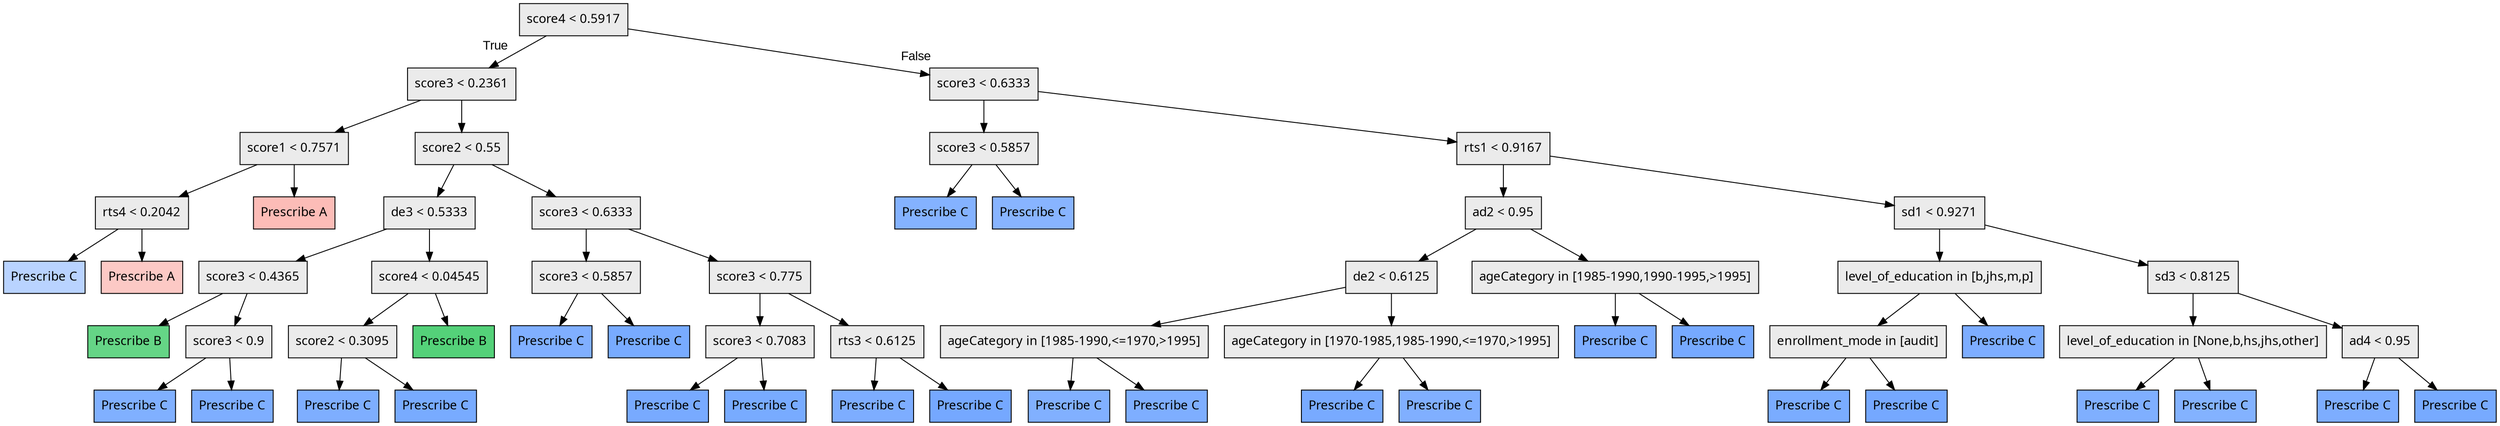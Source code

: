 digraph "G" {
1 [fillcolor="#EBEBEB", fontname="bold arial", label="score4 &lt; 0.5917", shape=box, style="filled"];
2 [fillcolor="#EBEBEB", fontname="bold arial", label="score3 &lt; 0.2361", shape=box, style="filled"];
3 [fillcolor="#EBEBEB", fontname="bold arial", label="score1 &lt; 0.7571", shape=box, style="filled"];
4 [fillcolor="#EBEBEB", fontname="bold arial", label="rts4 &lt; 0.2042", shape=box, style="filled"];
5 [color=black, fillcolor="#619CFF70", fontname="bold arial", label="Prescribe C", shape=box, style="filled"];
6 [color=black, fillcolor="#F8766D64", fontname="bold arial", label="Prescribe A", shape=box, style="filled"];
7 [color=black, fillcolor="#F8766D7d", fontname="bold arial", label="Prescribe A", shape=box, style="filled"];
8 [fillcolor="#EBEBEB", fontname="bold arial", label="score2 &lt; 0.55", shape=box, style="filled"];
9 [fillcolor="#EBEBEB", fontname="bold arial", label="de3 &lt; 0.5333", shape=box, style="filled"];
10 [fillcolor="#EBEBEB", fontname="bold arial", label="score3 &lt; 0.4365", shape=box, style="filled"];
11 [color=black, fillcolor="#00BA389a", fontname="bold arial", label="Prescribe B", shape=box, style="filled"];
12 [fillcolor="#EBEBEB", fontname="bold arial", label="score3 &lt; 0.9", shape=box, style="filled"];
13 [color=black, fillcolor="#619CFFcc", fontname="bold arial", label="Prescribe C", shape=box, style="filled"];
14 [color=black, fillcolor="#619CFFd0", fontname="bold arial", label="Prescribe C", shape=box, style="filled"];
15 [fillcolor="#EBEBEB", fontname="bold arial", label="score4 &lt; 0.04545", shape=box, style="filled"];
16 [fillcolor="#EBEBEB", fontname="bold arial", label="score2 &lt; 0.3095", shape=box, style="filled"];
17 [color=black, fillcolor="#619CFFd0", fontname="bold arial", label="Prescribe C", shape=box, style="filled"];
18 [color=black, fillcolor="#619CFFd9", fontname="bold arial", label="Prescribe C", shape=box, style="filled"];
19 [color=black, fillcolor="#00BA38ab", fontname="bold arial", label="Prescribe B", shape=box, style="filled"];
20 [fillcolor="#EBEBEB", fontname="bold arial", label="score3 &lt; 0.6333", shape=box, style="filled"];
21 [fillcolor="#EBEBEB", fontname="bold arial", label="score3 &lt; 0.5857", shape=box, style="filled"];
22 [color=black, fillcolor="#619CFFcd", fontname="bold arial", label="Prescribe C", shape=box, style="filled"];
23 [color=black, fillcolor="#619CFFd9", fontname="bold arial", label="Prescribe C", shape=box, style="filled"];
24 [fillcolor="#EBEBEB", fontname="bold arial", label="score3 &lt; 0.775", shape=box, style="filled"];
25 [fillcolor="#EBEBEB", fontname="bold arial", label="score3 &lt; 0.7083", shape=box, style="filled"];
26 [color=black, fillcolor="#619CFFda", fontname="bold arial", label="Prescribe C", shape=box, style="filled"];
27 [color=black, fillcolor="#619CFFd9", fontname="bold arial", label="Prescribe C", shape=box, style="filled"];
28 [fillcolor="#EBEBEB", fontname="bold arial", label="rts3 &lt; 0.6125", shape=box, style="filled"];
29 [color=black, fillcolor="#619CFFd2", fontname="bold arial", label="Prescribe C", shape=box, style="filled"];
30 [color=black, fillcolor="#619CFFdf", fontname="bold arial", label="Prescribe C", shape=box, style="filled"];
31 [fillcolor="#EBEBEB", fontname="bold arial", label="score3 &lt; 0.6333", shape=box, style="filled"];
32 [fillcolor="#EBEBEB", fontname="bold arial", label="score3 &lt; 0.5857", shape=box, style="filled"];
33 [color=black, fillcolor="#619CFFc6", fontname="bold arial", label="Prescribe C", shape=box, style="filled"];
34 [color=black, fillcolor="#619CFFc0", fontname="bold arial", label="Prescribe C", shape=box, style="filled"];
35 [fillcolor="#EBEBEB", fontname="bold arial", label="rts1 &lt; 0.9167", shape=box, style="filled"];
36 [fillcolor="#EBEBEB", fontname="bold arial", label="ad2 &lt; 0.95", shape=box, style="filled"];
37 [fillcolor="#EBEBEB", fontname="bold arial", label="de2 &lt; 0.6125", shape=box, style="filled"];
38 [fillcolor="#EBEBEB", fontname="bold arial", label="ageCategory in [1985-1990,&lt;=1970,&gt;1995]", shape=box, style="filled"];
39 [color=black, fillcolor="#619CFFcb", fontname="bold arial", label="Prescribe C", shape=box, style="filled"];
40 [color=black, fillcolor="#619CFFd0", fontname="bold arial", label="Prescribe C", shape=box, style="filled"];
41 [fillcolor="#EBEBEB", fontname="bold arial", label="ageCategory in [1970-1985,1985-1990,&lt;=1970,&gt;1995]", shape=box, style="filled"];
42 [color=black, fillcolor="#619CFFda", fontname="bold arial", label="Prescribe C", shape=box, style="filled"];
43 [color=black, fillcolor="#619CFFcd", fontname="bold arial", label="Prescribe C", shape=box, style="filled"];
44 [fillcolor="#EBEBEB", fontname="bold arial", label="ageCategory in [1985-1990,1990-1995,&gt;1995]", shape=box, style="filled"];
45 [color=black, fillcolor="#619CFFd2", fontname="bold arial", label="Prescribe C", shape=box, style="filled"];
46 [color=black, fillcolor="#619CFFdd", fontname="bold arial", label="Prescribe C", shape=box, style="filled"];
47 [fillcolor="#EBEBEB", fontname="bold arial", label="sd1 &lt; 0.9271", shape=box, style="filled"];
48 [fillcolor="#EBEBEB", fontname="bold arial", label="level_of_education in [b,jhs,m,p]", shape=box, style="filled"];
49 [fillcolor="#EBEBEB", fontname="bold arial", label="enrollment_mode in [audit]", shape=box, style="filled"];
50 [color=black, fillcolor="#619CFFd6", fontname="bold arial", label="Prescribe C", shape=box, style="filled"];
51 [color=black, fillcolor="#619CFFdf", fontname="bold arial", label="Prescribe C", shape=box, style="filled"];
52 [color=black, fillcolor="#619CFFd2", fontname="bold arial", label="Prescribe C", shape=box, style="filled"];
53 [fillcolor="#EBEBEB", fontname="bold arial", label="sd3 &lt; 0.8125", shape=box, style="filled"];
54 [fillcolor="#EBEBEB", fontname="bold arial", label="level_of_education in [None,b,hs,jhs,other]", shape=box, style="filled"];
55 [color=black, fillcolor="#619CFFce", fontname="bold arial", label="Prescribe C", shape=box, style="filled"];
56 [color=black, fillcolor="#619CFFc7", fontname="bold arial", label="Prescribe C", shape=box, style="filled"];
57 [fillcolor="#EBEBEB", fontname="bold arial", label="ad4 &lt; 0.95", shape=box, style="filled"];
58 [color=black, fillcolor="#619CFFd2", fontname="bold arial", label="Prescribe C", shape=box, style="filled"];
59 [color=black, fillcolor="#619CFFdb", fontname="bold arial", label="Prescribe C", shape=box, style="filled"];
1 -> 2  [fontname="arial", headlabel="True", key=0, labelangle=45, labeldistance="2.5"];
1 -> 31  [fontname="arial", headlabel="False", key=0, labelangle="-45", labeldistance="2.5"];
2 -> 3  [key=0];
2 -> 8  [key=0];
3 -> 4  [key=0];
3 -> 7  [key=0];
4 -> 5  [key=0];
4 -> 6  [key=0];
8 -> 9  [key=0];
8 -> 20  [key=0];
9 -> 10  [key=0];
9 -> 15  [key=0];
10 -> 11  [key=0];
10 -> 12  [key=0];
12 -> 13  [key=0];
12 -> 14  [key=0];
15 -> 16  [key=0];
15 -> 19  [key=0];
16 -> 17  [key=0];
16 -> 18  [key=0];
20 -> 21  [key=0];
20 -> 24  [key=0];
21 -> 22  [key=0];
21 -> 23  [key=0];
24 -> 25  [key=0];
24 -> 28  [key=0];
25 -> 26  [key=0];
25 -> 27  [key=0];
28 -> 29  [key=0];
28 -> 30  [key=0];
31 -> 32  [key=0];
31 -> 35  [key=0];
32 -> 33  [key=0];
32 -> 34  [key=0];
35 -> 36  [key=0];
35 -> 47  [key=0];
36 -> 37  [key=0];
36 -> 44  [key=0];
37 -> 38  [key=0];
37 -> 41  [key=0];
38 -> 39  [key=0];
38 -> 40  [key=0];
41 -> 42  [key=0];
41 -> 43  [key=0];
44 -> 45  [key=0];
44 -> 46  [key=0];
47 -> 48  [key=0];
47 -> 53  [key=0];
48 -> 49  [key=0];
48 -> 52  [key=0];
49 -> 50  [key=0];
49 -> 51  [key=0];
53 -> 54  [key=0];
53 -> 57  [key=0];
54 -> 55  [key=0];
54 -> 56  [key=0];
57 -> 58  [key=0];
57 -> 59  [key=0];
}
